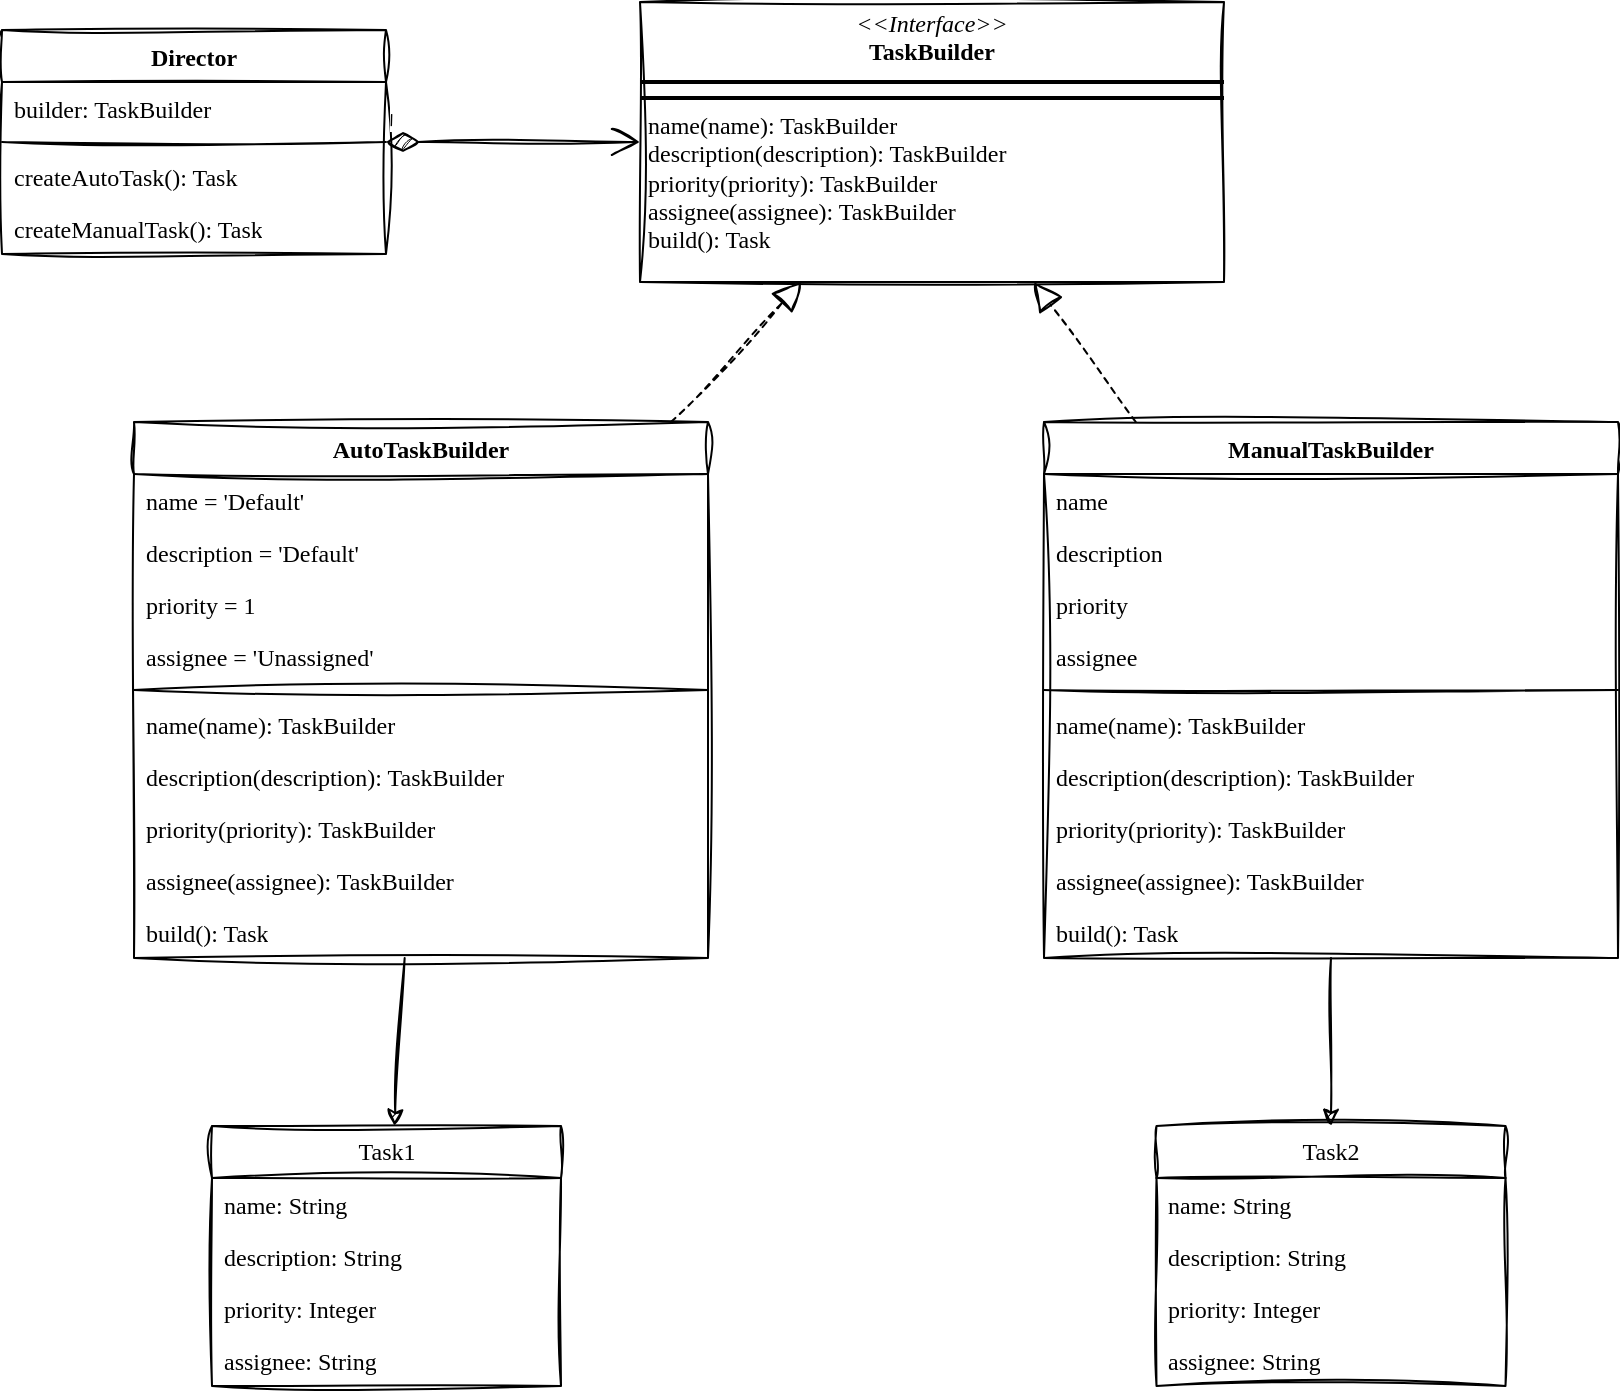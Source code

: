<mxfile version="24.3.0" type="device">
  <diagram id="C5RBs43oDa-KdzZeNtuy" name="Page-1">
    <mxGraphModel dx="1728" dy="522" grid="0" gridSize="10" guides="1" tooltips="1" connect="1" arrows="1" fold="1" page="0" pageScale="1" pageWidth="827" pageHeight="1169" background="none" math="0" shadow="0">
      <root>
        <mxCell id="WIyWlLk6GJQsqaUBKTNV-0" />
        <mxCell id="WIyWlLk6GJQsqaUBKTNV-1" parent="WIyWlLk6GJQsqaUBKTNV-0" />
        <mxCell id="MjkUMTnEDldP0goWYT3l-13" value="&lt;p style=&quot;margin: 4px 0px 0px; text-align: center; font-size: 12px;&quot;&gt;&lt;i style=&quot;font-size: 12px;&quot;&gt;&amp;lt;&amp;lt;Interface&amp;gt;&amp;gt;&lt;/i&gt;&lt;br style=&quot;font-size: 12px;&quot;&gt;&lt;b style=&quot;font-size: 12px;&quot;&gt;TaskBuilder&lt;/b&gt;&lt;br style=&quot;font-size: 12px;&quot;&gt;&lt;/p&gt;&lt;hr style=&quot;border-style: solid; font-size: 12px;&quot;&gt;&lt;hr style=&quot;border-style: solid; font-size: 12px;&quot;&gt;&lt;p style=&quot;margin: 0px 0px 0px 4px; font-size: 12px;&quot;&gt;name(name): TaskBuilder&lt;/p&gt;&lt;p style=&quot;margin: 0px 0px 0px 4px; font-size: 12px;&quot;&gt;description(description): TaskBuilder&lt;/p&gt;&lt;p style=&quot;margin: 0px 0px 0px 4px; font-size: 12px;&quot;&gt;priority(priority): TaskBuilder&lt;/p&gt;&lt;p style=&quot;margin: 0px 0px 0px 4px; font-size: 12px;&quot;&gt;assignee(assignee): TaskBuilder&lt;/p&gt;&lt;p style=&quot;margin: 0px 0px 0px 4px; font-size: 12px;&quot;&gt;build(): Task&lt;br style=&quot;font-size: 12px;&quot;&gt;&lt;/p&gt;" style="verticalAlign=top;align=left;overflow=fill;html=1;sketch=1;hachureGap=4;jiggle=2;curveFitting=1;fontFamily=Lucida Console;glass=0;rounded=0;fontSize=12;horizontal=1;whiteSpace=wrap;" vertex="1" parent="WIyWlLk6GJQsqaUBKTNV-1">
          <mxGeometry x="397" y="578" width="292" height="140" as="geometry" />
        </mxCell>
        <mxCell id="MjkUMTnEDldP0goWYT3l-18" value="Director" style="swimlane;fontStyle=1;align=center;verticalAlign=top;childLayout=stackLayout;horizontal=1;startSize=26;horizontalStack=0;resizeParent=1;resizeParentMax=0;resizeLast=0;collapsible=1;marginBottom=0;whiteSpace=wrap;html=1;sketch=1;hachureGap=4;jiggle=2;curveFitting=1;fontFamily=Lucida Console;" vertex="1" parent="WIyWlLk6GJQsqaUBKTNV-1">
          <mxGeometry x="78" y="592" width="192" height="112" as="geometry" />
        </mxCell>
        <mxCell id="MjkUMTnEDldP0goWYT3l-19" value="builder: TaskBuilder" style="text;strokeColor=none;fillColor=none;align=left;verticalAlign=top;spacingLeft=4;spacingRight=4;overflow=hidden;rotatable=0;points=[[0,0.5],[1,0.5]];portConstraint=eastwest;whiteSpace=wrap;html=1;fontFamily=Lucida Console;" vertex="1" parent="MjkUMTnEDldP0goWYT3l-18">
          <mxGeometry y="26" width="192" height="26" as="geometry" />
        </mxCell>
        <mxCell id="MjkUMTnEDldP0goWYT3l-20" value="" style="line;strokeWidth=1;fillColor=none;align=left;verticalAlign=middle;spacingTop=-1;spacingLeft=3;spacingRight=3;rotatable=0;labelPosition=right;points=[];portConstraint=eastwest;strokeColor=inherit;sketch=1;hachureGap=4;jiggle=2;curveFitting=1;fontFamily=Architects Daughter;fontSource=https%3A%2F%2Ffonts.googleapis.com%2Fcss%3Ffamily%3DArchitects%2BDaughter;" vertex="1" parent="MjkUMTnEDldP0goWYT3l-18">
          <mxGeometry y="52" width="192" height="8" as="geometry" />
        </mxCell>
        <mxCell id="MjkUMTnEDldP0goWYT3l-22" value="createAutoTask(): Task" style="text;strokeColor=none;fillColor=none;align=left;verticalAlign=top;spacingLeft=4;spacingRight=4;overflow=hidden;rotatable=0;points=[[0,0.5],[1,0.5]];portConstraint=eastwest;whiteSpace=wrap;html=1;fontFamily=Lucida Console;" vertex="1" parent="MjkUMTnEDldP0goWYT3l-18">
          <mxGeometry y="60" width="192" height="26" as="geometry" />
        </mxCell>
        <mxCell id="MjkUMTnEDldP0goWYT3l-21" value="createManualTask(): Task" style="text;strokeColor=none;fillColor=none;align=left;verticalAlign=top;spacingLeft=4;spacingRight=4;overflow=hidden;rotatable=0;points=[[0,0.5],[1,0.5]];portConstraint=eastwest;whiteSpace=wrap;html=1;fontFamily=Lucida Console;" vertex="1" parent="MjkUMTnEDldP0goWYT3l-18">
          <mxGeometry y="86" width="192" height="26" as="geometry" />
        </mxCell>
        <mxCell id="MjkUMTnEDldP0goWYT3l-23" value="1" style="endArrow=open;html=1;endSize=12;startArrow=diamondThin;startSize=14;startFill=1;edgeStyle=orthogonalEdgeStyle;align=left;verticalAlign=bottom;rounded=0;sketch=1;hachureGap=4;jiggle=2;curveFitting=1;fontFamily=Architects Daughter;fontSource=https%3A%2F%2Ffonts.googleapis.com%2Fcss%3Ffamily%3DArchitects%2BDaughter;" edge="1" parent="WIyWlLk6GJQsqaUBKTNV-1" source="MjkUMTnEDldP0goWYT3l-18" target="MjkUMTnEDldP0goWYT3l-13">
          <mxGeometry x="-1" y="3" relative="1" as="geometry">
            <mxPoint x="273" y="461" as="sourcePoint" />
            <mxPoint x="433" y="461" as="targetPoint" />
          </mxGeometry>
        </mxCell>
        <mxCell id="MjkUMTnEDldP0goWYT3l-29" value="AutoTaskBuilder" style="swimlane;fontStyle=1;align=center;verticalAlign=top;childLayout=stackLayout;horizontal=1;startSize=26;horizontalStack=0;resizeParent=1;resizeParentMax=0;resizeLast=0;collapsible=1;marginBottom=0;whiteSpace=wrap;html=1;sketch=1;hachureGap=4;jiggle=2;curveFitting=1;fontFamily=Lucida Console;" vertex="1" parent="WIyWlLk6GJQsqaUBKTNV-1">
          <mxGeometry x="144" y="788" width="287" height="268" as="geometry" />
        </mxCell>
        <mxCell id="MjkUMTnEDldP0goWYT3l-34" value="&lt;div&gt;name = &#39;Default&#39;&lt;/div&gt;" style="text;strokeColor=none;fillColor=none;align=left;verticalAlign=top;spacingLeft=4;spacingRight=4;overflow=hidden;rotatable=0;points=[[0,0.5],[1,0.5]];portConstraint=eastwest;whiteSpace=wrap;html=1;fontFamily=Lucida Console;" vertex="1" parent="MjkUMTnEDldP0goWYT3l-29">
          <mxGeometry y="26" width="287" height="26" as="geometry" />
        </mxCell>
        <mxCell id="MjkUMTnEDldP0goWYT3l-35" value="description = &#39;Default&#39;" style="text;strokeColor=none;fillColor=none;align=left;verticalAlign=top;spacingLeft=4;spacingRight=4;overflow=hidden;rotatable=0;points=[[0,0.5],[1,0.5]];portConstraint=eastwest;whiteSpace=wrap;html=1;fontFamily=Lucida Console;" vertex="1" parent="MjkUMTnEDldP0goWYT3l-29">
          <mxGeometry y="52" width="287" height="26" as="geometry" />
        </mxCell>
        <mxCell id="MjkUMTnEDldP0goWYT3l-36" value="priority = 1" style="text;strokeColor=none;fillColor=none;align=left;verticalAlign=top;spacingLeft=4;spacingRight=4;overflow=hidden;rotatable=0;points=[[0,0.5],[1,0.5]];portConstraint=eastwest;whiteSpace=wrap;html=1;fontFamily=Lucida Console;" vertex="1" parent="MjkUMTnEDldP0goWYT3l-29">
          <mxGeometry y="78" width="287" height="26" as="geometry" />
        </mxCell>
        <mxCell id="MjkUMTnEDldP0goWYT3l-30" value="assignee = &#39;Unassigned&#39;" style="text;strokeColor=none;fillColor=none;align=left;verticalAlign=top;spacingLeft=4;spacingRight=4;overflow=hidden;rotatable=0;points=[[0,0.5],[1,0.5]];portConstraint=eastwest;whiteSpace=wrap;html=1;fontFamily=Lucida Console;" vertex="1" parent="MjkUMTnEDldP0goWYT3l-29">
          <mxGeometry y="104" width="287" height="26" as="geometry" />
        </mxCell>
        <mxCell id="MjkUMTnEDldP0goWYT3l-31" value="" style="line;strokeWidth=1;fillColor=none;align=left;verticalAlign=middle;spacingTop=-1;spacingLeft=3;spacingRight=3;rotatable=0;labelPosition=right;points=[];portConstraint=eastwest;strokeColor=inherit;sketch=1;hachureGap=4;jiggle=2;curveFitting=1;fontFamily=Architects Daughter;fontSource=https%3A%2F%2Ffonts.googleapis.com%2Fcss%3Ffamily%3DArchitects%2BDaughter;" vertex="1" parent="MjkUMTnEDldP0goWYT3l-29">
          <mxGeometry y="130" width="287" height="8" as="geometry" />
        </mxCell>
        <mxCell id="MjkUMTnEDldP0goWYT3l-32" value="name(name): TaskBuilder" style="text;strokeColor=none;fillColor=none;align=left;verticalAlign=top;spacingLeft=4;spacingRight=4;overflow=hidden;rotatable=0;points=[[0,0.5],[1,0.5]];portConstraint=eastwest;whiteSpace=wrap;html=1;fontFamily=Lucida Console;" vertex="1" parent="MjkUMTnEDldP0goWYT3l-29">
          <mxGeometry y="138" width="287" height="26" as="geometry" />
        </mxCell>
        <mxCell id="MjkUMTnEDldP0goWYT3l-37" value="description(description): TaskBuilder" style="text;strokeColor=none;fillColor=none;align=left;verticalAlign=top;spacingLeft=4;spacingRight=4;overflow=hidden;rotatable=0;points=[[0,0.5],[1,0.5]];portConstraint=eastwest;whiteSpace=wrap;html=1;fontFamily=Lucida Console;" vertex="1" parent="MjkUMTnEDldP0goWYT3l-29">
          <mxGeometry y="164" width="287" height="26" as="geometry" />
        </mxCell>
        <mxCell id="MjkUMTnEDldP0goWYT3l-38" value="priority(priority): TaskBuilder" style="text;strokeColor=none;fillColor=none;align=left;verticalAlign=top;spacingLeft=4;spacingRight=4;overflow=hidden;rotatable=0;points=[[0,0.5],[1,0.5]];portConstraint=eastwest;whiteSpace=wrap;html=1;fontFamily=Lucida Console;" vertex="1" parent="MjkUMTnEDldP0goWYT3l-29">
          <mxGeometry y="190" width="287" height="26" as="geometry" />
        </mxCell>
        <mxCell id="MjkUMTnEDldP0goWYT3l-39" value="assignee(assignee): TaskBuilder" style="text;strokeColor=none;fillColor=none;align=left;verticalAlign=top;spacingLeft=4;spacingRight=4;overflow=hidden;rotatable=0;points=[[0,0.5],[1,0.5]];portConstraint=eastwest;whiteSpace=wrap;html=1;fontFamily=Lucida Console;" vertex="1" parent="MjkUMTnEDldP0goWYT3l-29">
          <mxGeometry y="216" width="287" height="26" as="geometry" />
        </mxCell>
        <mxCell id="MjkUMTnEDldP0goWYT3l-33" value="build(): Task" style="text;strokeColor=none;fillColor=none;align=left;verticalAlign=top;spacingLeft=4;spacingRight=4;overflow=hidden;rotatable=0;points=[[0,0.5],[1,0.5]];portConstraint=eastwest;whiteSpace=wrap;html=1;fontFamily=Lucida Console;" vertex="1" parent="MjkUMTnEDldP0goWYT3l-29">
          <mxGeometry y="242" width="287" height="26" as="geometry" />
        </mxCell>
        <mxCell id="MjkUMTnEDldP0goWYT3l-40" value="ManualTaskBuilder" style="swimlane;fontStyle=1;align=center;verticalAlign=top;childLayout=stackLayout;horizontal=1;startSize=26;horizontalStack=0;resizeParent=1;resizeParentMax=0;resizeLast=0;collapsible=1;marginBottom=0;whiteSpace=wrap;html=1;sketch=1;hachureGap=4;jiggle=2;curveFitting=1;fontFamily=Lucida Console;" vertex="1" parent="WIyWlLk6GJQsqaUBKTNV-1">
          <mxGeometry x="599" y="788" width="287" height="268" as="geometry" />
        </mxCell>
        <mxCell id="MjkUMTnEDldP0goWYT3l-41" value="&lt;div&gt;name&lt;br&gt;&lt;/div&gt;" style="text;strokeColor=none;fillColor=none;align=left;verticalAlign=top;spacingLeft=4;spacingRight=4;overflow=hidden;rotatable=0;points=[[0,0.5],[1,0.5]];portConstraint=eastwest;whiteSpace=wrap;html=1;fontFamily=Lucida Console;" vertex="1" parent="MjkUMTnEDldP0goWYT3l-40">
          <mxGeometry y="26" width="287" height="26" as="geometry" />
        </mxCell>
        <mxCell id="MjkUMTnEDldP0goWYT3l-42" value="description" style="text;strokeColor=none;fillColor=none;align=left;verticalAlign=top;spacingLeft=4;spacingRight=4;overflow=hidden;rotatable=0;points=[[0,0.5],[1,0.5]];portConstraint=eastwest;whiteSpace=wrap;html=1;fontFamily=Lucida Console;" vertex="1" parent="MjkUMTnEDldP0goWYT3l-40">
          <mxGeometry y="52" width="287" height="26" as="geometry" />
        </mxCell>
        <mxCell id="MjkUMTnEDldP0goWYT3l-43" value="priority" style="text;strokeColor=none;fillColor=none;align=left;verticalAlign=top;spacingLeft=4;spacingRight=4;overflow=hidden;rotatable=0;points=[[0,0.5],[1,0.5]];portConstraint=eastwest;whiteSpace=wrap;html=1;fontFamily=Lucida Console;" vertex="1" parent="MjkUMTnEDldP0goWYT3l-40">
          <mxGeometry y="78" width="287" height="26" as="geometry" />
        </mxCell>
        <mxCell id="MjkUMTnEDldP0goWYT3l-44" value="assignee" style="text;strokeColor=none;fillColor=none;align=left;verticalAlign=top;spacingLeft=4;spacingRight=4;overflow=hidden;rotatable=0;points=[[0,0.5],[1,0.5]];portConstraint=eastwest;whiteSpace=wrap;html=1;fontFamily=Lucida Console;" vertex="1" parent="MjkUMTnEDldP0goWYT3l-40">
          <mxGeometry y="104" width="287" height="26" as="geometry" />
        </mxCell>
        <mxCell id="MjkUMTnEDldP0goWYT3l-45" value="" style="line;strokeWidth=1;fillColor=none;align=left;verticalAlign=middle;spacingTop=-1;spacingLeft=3;spacingRight=3;rotatable=0;labelPosition=right;points=[];portConstraint=eastwest;strokeColor=inherit;sketch=1;hachureGap=4;jiggle=2;curveFitting=1;fontFamily=Architects Daughter;fontSource=https%3A%2F%2Ffonts.googleapis.com%2Fcss%3Ffamily%3DArchitects%2BDaughter;" vertex="1" parent="MjkUMTnEDldP0goWYT3l-40">
          <mxGeometry y="130" width="287" height="8" as="geometry" />
        </mxCell>
        <mxCell id="MjkUMTnEDldP0goWYT3l-46" value="name(name): TaskBuilder" style="text;strokeColor=none;fillColor=none;align=left;verticalAlign=top;spacingLeft=4;spacingRight=4;overflow=hidden;rotatable=0;points=[[0,0.5],[1,0.5]];portConstraint=eastwest;whiteSpace=wrap;html=1;fontFamily=Lucida Console;" vertex="1" parent="MjkUMTnEDldP0goWYT3l-40">
          <mxGeometry y="138" width="287" height="26" as="geometry" />
        </mxCell>
        <mxCell id="MjkUMTnEDldP0goWYT3l-47" value="description(description): TaskBuilder" style="text;strokeColor=none;fillColor=none;align=left;verticalAlign=top;spacingLeft=4;spacingRight=4;overflow=hidden;rotatable=0;points=[[0,0.5],[1,0.5]];portConstraint=eastwest;whiteSpace=wrap;html=1;fontFamily=Lucida Console;" vertex="1" parent="MjkUMTnEDldP0goWYT3l-40">
          <mxGeometry y="164" width="287" height="26" as="geometry" />
        </mxCell>
        <mxCell id="MjkUMTnEDldP0goWYT3l-48" value="priority(priority): TaskBuilder" style="text;strokeColor=none;fillColor=none;align=left;verticalAlign=top;spacingLeft=4;spacingRight=4;overflow=hidden;rotatable=0;points=[[0,0.5],[1,0.5]];portConstraint=eastwest;whiteSpace=wrap;html=1;fontFamily=Lucida Console;" vertex="1" parent="MjkUMTnEDldP0goWYT3l-40">
          <mxGeometry y="190" width="287" height="26" as="geometry" />
        </mxCell>
        <mxCell id="MjkUMTnEDldP0goWYT3l-49" value="assignee(assignee): TaskBuilder" style="text;strokeColor=none;fillColor=none;align=left;verticalAlign=top;spacingLeft=4;spacingRight=4;overflow=hidden;rotatable=0;points=[[0,0.5],[1,0.5]];portConstraint=eastwest;whiteSpace=wrap;html=1;fontFamily=Lucida Console;" vertex="1" parent="MjkUMTnEDldP0goWYT3l-40">
          <mxGeometry y="216" width="287" height="26" as="geometry" />
        </mxCell>
        <mxCell id="MjkUMTnEDldP0goWYT3l-50" value="build(): Task" style="text;strokeColor=none;fillColor=none;align=left;verticalAlign=top;spacingLeft=4;spacingRight=4;overflow=hidden;rotatable=0;points=[[0,0.5],[1,0.5]];portConstraint=eastwest;whiteSpace=wrap;html=1;fontFamily=Lucida Console;" vertex="1" parent="MjkUMTnEDldP0goWYT3l-40">
          <mxGeometry y="242" width="287" height="26" as="geometry" />
        </mxCell>
        <mxCell id="MjkUMTnEDldP0goWYT3l-51" value="" style="endArrow=block;dashed=1;endFill=0;endSize=12;html=1;rounded=0;sketch=1;hachureGap=4;jiggle=2;curveFitting=1;fontFamily=Architects Daughter;fontSource=https%3A%2F%2Ffonts.googleapis.com%2Fcss%3Ffamily%3DArchitects%2BDaughter;" edge="1" parent="WIyWlLk6GJQsqaUBKTNV-1" source="MjkUMTnEDldP0goWYT3l-29" target="MjkUMTnEDldP0goWYT3l-13">
          <mxGeometry width="160" relative="1" as="geometry">
            <mxPoint x="273" y="770" as="sourcePoint" />
            <mxPoint x="433" y="770" as="targetPoint" />
          </mxGeometry>
        </mxCell>
        <mxCell id="MjkUMTnEDldP0goWYT3l-52" value="" style="endArrow=block;dashed=1;endFill=0;endSize=12;html=1;rounded=0;sketch=1;hachureGap=4;jiggle=2;curveFitting=1;fontFamily=Architects Daughter;fontSource=https%3A%2F%2Ffonts.googleapis.com%2Fcss%3Ffamily%3DArchitects%2BDaughter;" edge="1" parent="WIyWlLk6GJQsqaUBKTNV-1" source="MjkUMTnEDldP0goWYT3l-40" target="MjkUMTnEDldP0goWYT3l-13">
          <mxGeometry width="160" relative="1" as="geometry">
            <mxPoint x="422" y="798" as="sourcePoint" />
            <mxPoint x="488" y="728" as="targetPoint" />
          </mxGeometry>
        </mxCell>
        <mxCell id="MjkUMTnEDldP0goWYT3l-53" value="Task1" style="swimlane;fontStyle=0;childLayout=stackLayout;horizontal=1;startSize=26;fillColor=none;horizontalStack=0;resizeParent=1;resizeParentMax=0;resizeLast=0;collapsible=1;marginBottom=0;whiteSpace=wrap;html=1;sketch=1;hachureGap=4;jiggle=2;curveFitting=1;fontFamily=Lucida Console;" vertex="1" parent="WIyWlLk6GJQsqaUBKTNV-1">
          <mxGeometry x="183" y="1140" width="174.5" height="130" as="geometry" />
        </mxCell>
        <mxCell id="MjkUMTnEDldP0goWYT3l-54" value="name: String" style="text;strokeColor=none;fillColor=none;align=left;verticalAlign=top;spacingLeft=4;spacingRight=4;overflow=hidden;rotatable=0;points=[[0,0.5],[1,0.5]];portConstraint=eastwest;whiteSpace=wrap;html=1;fontFamily=Lucida Console;" vertex="1" parent="MjkUMTnEDldP0goWYT3l-53">
          <mxGeometry y="26" width="174.5" height="26" as="geometry" />
        </mxCell>
        <mxCell id="MjkUMTnEDldP0goWYT3l-55" value="description: String" style="text;strokeColor=none;fillColor=none;align=left;verticalAlign=top;spacingLeft=4;spacingRight=4;overflow=hidden;rotatable=0;points=[[0,0.5],[1,0.5]];portConstraint=eastwest;whiteSpace=wrap;html=1;fontFamily=Lucida Console;" vertex="1" parent="MjkUMTnEDldP0goWYT3l-53">
          <mxGeometry y="52" width="174.5" height="26" as="geometry" />
        </mxCell>
        <mxCell id="MjkUMTnEDldP0goWYT3l-56" value="priority: Integer" style="text;strokeColor=none;fillColor=none;align=left;verticalAlign=top;spacingLeft=4;spacingRight=4;overflow=hidden;rotatable=0;points=[[0,0.5],[1,0.5]];portConstraint=eastwest;whiteSpace=wrap;html=1;fontFamily=Lucida Console;" vertex="1" parent="MjkUMTnEDldP0goWYT3l-53">
          <mxGeometry y="78" width="174.5" height="26" as="geometry" />
        </mxCell>
        <mxCell id="MjkUMTnEDldP0goWYT3l-57" value="assignee: String" style="text;strokeColor=none;fillColor=none;align=left;verticalAlign=top;spacingLeft=4;spacingRight=4;overflow=hidden;rotatable=0;points=[[0,0.5],[1,0.5]];portConstraint=eastwest;whiteSpace=wrap;html=1;fontFamily=Lucida Console;" vertex="1" parent="MjkUMTnEDldP0goWYT3l-53">
          <mxGeometry y="104" width="174.5" height="26" as="geometry" />
        </mxCell>
        <mxCell id="MjkUMTnEDldP0goWYT3l-58" value="Task2" style="swimlane;fontStyle=0;childLayout=stackLayout;horizontal=1;startSize=26;fillColor=none;horizontalStack=0;resizeParent=1;resizeParentMax=0;resizeLast=0;collapsible=1;marginBottom=0;whiteSpace=wrap;html=1;sketch=1;hachureGap=4;jiggle=2;curveFitting=1;fontFamily=Lucida Console;" vertex="1" parent="WIyWlLk6GJQsqaUBKTNV-1">
          <mxGeometry x="655.25" y="1140" width="174.5" height="130" as="geometry" />
        </mxCell>
        <mxCell id="MjkUMTnEDldP0goWYT3l-59" value="name: String" style="text;strokeColor=none;fillColor=none;align=left;verticalAlign=top;spacingLeft=4;spacingRight=4;overflow=hidden;rotatable=0;points=[[0,0.5],[1,0.5]];portConstraint=eastwest;whiteSpace=wrap;html=1;fontFamily=Lucida Console;" vertex="1" parent="MjkUMTnEDldP0goWYT3l-58">
          <mxGeometry y="26" width="174.5" height="26" as="geometry" />
        </mxCell>
        <mxCell id="MjkUMTnEDldP0goWYT3l-60" value="description: String" style="text;strokeColor=none;fillColor=none;align=left;verticalAlign=top;spacingLeft=4;spacingRight=4;overflow=hidden;rotatable=0;points=[[0,0.5],[1,0.5]];portConstraint=eastwest;whiteSpace=wrap;html=1;fontFamily=Lucida Console;" vertex="1" parent="MjkUMTnEDldP0goWYT3l-58">
          <mxGeometry y="52" width="174.5" height="26" as="geometry" />
        </mxCell>
        <mxCell id="MjkUMTnEDldP0goWYT3l-61" value="priority: Integer" style="text;strokeColor=none;fillColor=none;align=left;verticalAlign=top;spacingLeft=4;spacingRight=4;overflow=hidden;rotatable=0;points=[[0,0.5],[1,0.5]];portConstraint=eastwest;whiteSpace=wrap;html=1;fontFamily=Lucida Console;" vertex="1" parent="MjkUMTnEDldP0goWYT3l-58">
          <mxGeometry y="78" width="174.5" height="26" as="geometry" />
        </mxCell>
        <mxCell id="MjkUMTnEDldP0goWYT3l-62" value="assignee: String" style="text;strokeColor=none;fillColor=none;align=left;verticalAlign=top;spacingLeft=4;spacingRight=4;overflow=hidden;rotatable=0;points=[[0,0.5],[1,0.5]];portConstraint=eastwest;whiteSpace=wrap;html=1;fontFamily=Lucida Console;" vertex="1" parent="MjkUMTnEDldP0goWYT3l-58">
          <mxGeometry y="104" width="174.5" height="26" as="geometry" />
        </mxCell>
        <mxCell id="MjkUMTnEDldP0goWYT3l-63" value="" style="endArrow=classic;html=1;rounded=0;sketch=1;hachureGap=4;jiggle=2;curveFitting=1;fontFamily=Architects Daughter;fontSource=https%3A%2F%2Ffonts.googleapis.com%2Fcss%3Ffamily%3DArchitects%2BDaughter;" edge="1" parent="WIyWlLk6GJQsqaUBKTNV-1" source="MjkUMTnEDldP0goWYT3l-29" target="MjkUMTnEDldP0goWYT3l-53">
          <mxGeometry width="50" height="50" relative="1" as="geometry">
            <mxPoint x="628" y="922" as="sourcePoint" />
            <mxPoint x="678" y="872" as="targetPoint" />
          </mxGeometry>
        </mxCell>
        <mxCell id="MjkUMTnEDldP0goWYT3l-64" value="" style="endArrow=classic;html=1;rounded=0;sketch=1;hachureGap=4;jiggle=2;curveFitting=1;fontFamily=Architects Daughter;fontSource=https%3A%2F%2Ffonts.googleapis.com%2Fcss%3Ffamily%3DArchitects%2BDaughter;" edge="1" parent="WIyWlLk6GJQsqaUBKTNV-1" source="MjkUMTnEDldP0goWYT3l-40" target="MjkUMTnEDldP0goWYT3l-58">
          <mxGeometry width="50" height="50" relative="1" as="geometry">
            <mxPoint x="289" y="1066" as="sourcePoint" />
            <mxPoint x="284" y="1150" as="targetPoint" />
          </mxGeometry>
        </mxCell>
      </root>
    </mxGraphModel>
  </diagram>
</mxfile>
